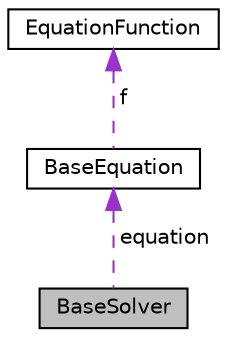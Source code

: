 digraph "BaseSolver"
{
  edge [fontname="Helvetica",fontsize="10",labelfontname="Helvetica",labelfontsize="10"];
  node [fontname="Helvetica",fontsize="10",shape=record];
  Node7 [label="BaseSolver",height=0.2,width=0.4,color="black", fillcolor="grey75", style="filled", fontcolor="black"];
  Node8 -> Node7 [dir="back",color="darkorchid3",fontsize="10",style="dashed",label=" equation" ,fontname="Helvetica"];
  Node8 [label="BaseEquation",height=0.2,width=0.4,color="black", fillcolor="white", style="filled",URL="$classBaseEquation.html"];
  Node9 -> Node8 [dir="back",color="darkorchid3",fontsize="10",style="dashed",label=" f" ,fontname="Helvetica"];
  Node9 [label="EquationFunction",height=0.2,width=0.4,color="black", fillcolor="white", style="filled",URL="$structEquationFunction.html"];
}

